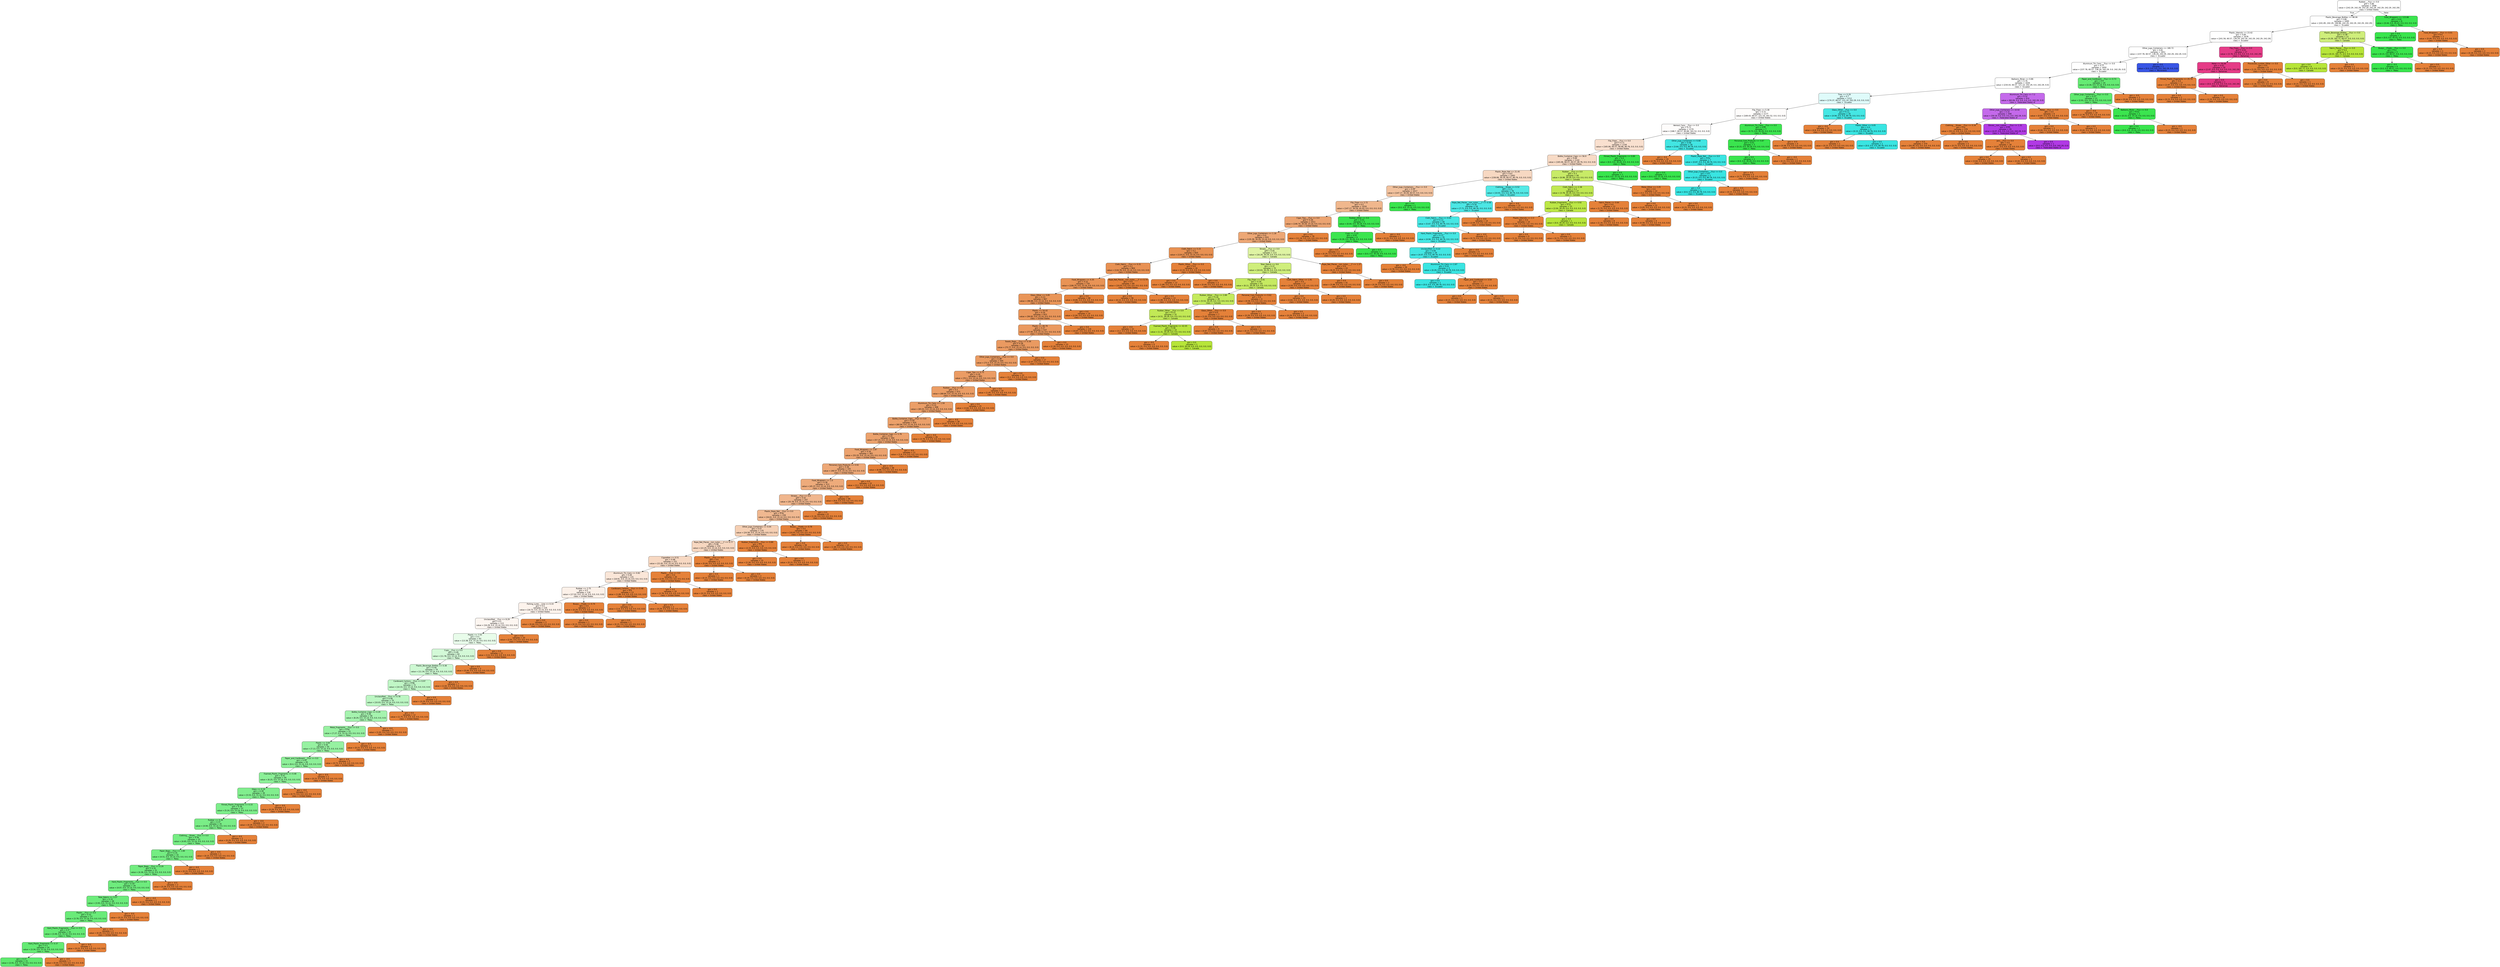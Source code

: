 digraph Tree {
node [shape=box, style="filled, rounded", color="black", fontname=helvetica] ;
edge [fontname=helvetica] ;
0 [label="Rubber___Flux <= 0.0\ngini = 0.86\nsamples = 1696\nvalue = [242.29, 242.29, 242.29, 242.29, 242.29, 242.29, 242.29]\nclass = United States", fillcolor="#ffffff"] ;
1 [label="Plastic_Beverage_Bottles <= 98.06\ngini = 0.86\nsamples = 1690\nvalue = [241.85, 242.29, 196.86, 242.29, 242.29, 242.29, 242.29]\nclass =  Ecuador", fillcolor="#ffffff"] ;
0 -> 1 [labeldistance=2.5, labelangle=45, headlabel="True"] ;
2 [label="Plastic_Utensils <= 23.42\ngini = 0.84\nsamples = 1678\nvalue = [241.56, 60.57, 136.29, 242.29, 242.29, 242.29, 242.29]\nclass =  Ecuador", fillcolor="#ffffff"] ;
1 -> 2 ;
3 [label="Other_Jugs_Containers <= 180.72\ngini = 0.81\nsamples = 1651\nvalue = [237.78, 60.57, 136.29, 242.29, 242.29, 242.29, 0.0]\nclass =  Ecuador", fillcolor="#ffffff"] ;
2 -> 3 ;
4 [label="Aluminum_Tin_Cans___Flux <= 0.0\ngini = 0.77\nsamples = 1650\nvalue = [237.78, 60.57, 136.29, 242.29, 0.0, 242.29, 0.0]\nclass =  Ecuador", fillcolor="#ffffff"] ;
3 -> 4 ;
5 [label="Balloons_Mylar <= 0.86\ngini = 0.76\nsamples = 1626\nvalue = [234.43, 60.57, 121.14, 242.29, 0.0, 242.29, 0.0]\nclass =  Ecuador", fillcolor="#ffffff"] ;
4 -> 5 ;
6 [label="Tires <= 0.29\ngini = 0.7\nsamples = 1212\nvalue = [174.37, 60.57, 121.14, 242.29, 0.0, 0.0, 0.0]\nclass =  Ecuador", fillcolor="#dffbfa"] ;
5 -> 6 ;
7 [label="Flip_Flops <= 5.38\ngini = 0.72\nsamples = 1177\nvalue = [169.43, 60.57, 121.14, 161.52, 0.0, 0.0, 0.0]\nclass = United States", fillcolor="#fefcfb"] ;
6 -> 7 ;
8 [label="Aerosol_Cans___Flux <= 0.0\ngini = 0.71\nsamples = 1170\nvalue = [168.7, 60.57, 90.86, 161.52, 0.0, 0.0, 0.0]\nclass = United States", fillcolor="#fefcfb"] ;
7 -> 8 ;
9 [label="Flip_Flops___Flux <= 0.0\ngini = 0.71\nsamples = 1144\nvalue = [165.06, 60.57, 90.86, 80.76, 0.0, 0.0, 0.0]\nclass = United States", fillcolor="#f9e0cf"] ;
8 -> 9 ;
10 [label="Bottle_Container_Caps <= 56.9\ngini = 0.69\nsamples = 1142\nvalue = [165.06, 60.57, 60.57, 80.76, 0.0, 0.0, 0.0]\nclass = United States", fillcolor="#f7dac5"] ;
9 -> 10 ;
11 [label="Plastic_Rope_Net <= 21.45\ngini = 0.67\nsamples = 1093\nvalue = [158.08, 30.29, 60.57, 80.76, 0.0, 0.0, 0.0]\nclass = United States", fillcolor="#f7d8c2"] ;
10 -> 11 ;
12 [label="Other_Jugs_Containers___Flux <= 0.0\ngini = 0.54\nsamples = 1017\nvalue = [147.17, 30.29, 60.57, 0.0, 0.0, 0.0, 0.0]\nclass = United States", fillcolor="#f2c29e"] ;
11 -> 12 ;
13 [label="Flip_Flops <= 2.72\ngini = 0.5\nsamples = 1016\nvalue = [147.17, 30.29, 45.43, 0.0, 0.0, 0.0, 0.0]\nclass = United States", fillcolor="#f0b78d"] ;
12 -> 13 ;
14 [label="Cigar_Tips___Flux <= 0.0\ngini = 0.39\nsamples = 1011\nvalue = [146.74, 30.29, 15.14, 0.0, 0.0, 0.0, 0.0]\nclass = United States", fillcolor="#eca471"] ;
13 -> 14 ;
15 [label="Other_Jugs_Containers <= 1.18\ngini = 0.4\nsamples = 933\nvalue = [135.39, 30.29, 15.14, 0.0, 0.0, 0.0, 0.0]\nclass = United States", fillcolor="#eda775"] ;
14 -> 15 ;
16 [label="Cloth_Fabric <= 5.15\ngini = 0.2\nsamples = 820\nvalue = [119.11, 0.0, 15.14, 0.0, 0.0, 0.0, 0.0]\nclass = United States", fillcolor="#e89152"] ;
15 -> 16 ;
17 [label="Cloth_Fabric___Flux <= 0.31\ngini = 0.2\nsamples = 804\nvalue = [116.78, 0.0, 15.14, 0.0, 0.0, 0.0, 0.0]\nclass = United States", fillcolor="#e89153"] ;
16 -> 17 ;
18 [label="Food_Wrappers <= 4.35\ngini = 0.22\nsamples = 735\nvalue = [106.75, 0.0, 15.14, 0.0, 0.0, 0.0, 0.0]\nclass = United States", fillcolor="#e99355"] ;
17 -> 18 ;
19 [label="Glass_Other <= 0.85\ngini = 0.23\nsamples = 667\nvalue = [96.86, 0.0, 15.14, 0.0, 0.0, 0.0, 0.0]\nclass = United States", fillcolor="#e99558"] ;
18 -> 19 ;
20 [label="Plastic <= 54.42\ngini = 0.24\nsamples = 653\nvalue = [94.82, 0.0, 15.14, 0.0, 0.0, 0.0, 0.0]\nclass = United States", fillcolor="#e99559"] ;
19 -> 20 ;
21 [label="Plastic <= 49.79\ngini = 0.27\nsamples = 537\nvalue = [77.95, 0.0, 15.14, 0.0, 0.0, 0.0, 0.0]\nclass = United States", fillcolor="#ea995f"] ;
20 -> 21 ;
22 [label="Towels_Rags___Flux <= 0.39\ngini = 0.28\nsamples = 522\nvalue = [75.77, 0.0, 15.14, 0.0, 0.0, 0.0, 0.0]\nclass = United States", fillcolor="#ea9a61"] ;
21 -> 22 ;
23 [label="Other_Jugs_Containers___Flux <= 0.0\ngini = 0.28\nsamples = 505\nvalue = [73.3, 0.0, 15.14, 0.0, 0.0, 0.0, 0.0]\nclass = United States", fillcolor="#ea9b62"] ;
22 -> 23 ;
24 [label="Cigar_Tips <= 0.75\ngini = 0.29\nsamples = 483\nvalue = [70.1, 0.0, 15.14, 0.0, 0.0, 0.0, 0.0]\nclass = United States", fillcolor="#eb9c64"] ;
23 -> 24 ;
25 [label="Rubber___Flux <= 0.0\ngini = 0.3\nsamples = 473\nvalue = [68.64, 0.0, 15.14, 0.0, 0.0, 0.0, 0.0]\nclass = United States", fillcolor="#eb9d65"] ;
24 -> 25 ;
26 [label="Aluminum_Tin_Cans <= 1.59\ngini = 0.31\nsamples = 448\nvalue = [65.01, 0.0, 15.14, 0.0, 0.0, 0.0, 0.0]\nclass = United States", fillcolor="#eb9e67"] ;
25 -> 26 ;
27 [label="Bottle_Container_Caps___Flux <= 0.0\ngini = 0.32\nsamples = 420\nvalue = [60.94, 0.0, 15.14, 0.0, 0.0, 0.0, 0.0]\nclass = United States", fillcolor="#eba06a"] ;
26 -> 27 ;
28 [label="Bottle_Container_Caps <= 5.76\ngini = 0.33\nsamples = 394\nvalue = [57.15, 0.0, 15.14, 0.0, 0.0, 0.0, 0.0]\nclass = United States", fillcolor="#eca26d"] ;
27 -> 28 ;
29 [label="Food_Wrappers <= 1.87\ngini = 0.34\nsamples = 383\nvalue = [55.55, 0.0, 15.14, 0.0, 0.0, 0.0, 0.0]\nclass = United States", fillcolor="#eca36f"] ;
28 -> 29 ;
30 [label="Personal_Care_Products <= 0.92\ngini = 0.36\nsamples = 335\nvalue = [48.57, 0.0, 15.14, 0.0, 0.0, 0.0, 0.0]\nclass = United States", fillcolor="#eda877"] ;
29 -> 30 ;
31 [label="Food_Wrappers <= 1.0\ngini = 0.38\nsamples = 313\nvalue = [45.37, 0.0, 15.14, 0.0, 0.0, 0.0, 0.0]\nclass = United States", fillcolor="#eeab7b"] ;
30 -> 31 ;
32 [label="Straws___Flux <= 0.0\ngini = 0.42\nsamples = 247\nvalue = [35.78, 0.0, 15.14, 0.0, 0.0, 0.0, 0.0]\nclass = United States", fillcolor="#f0b68d"] ;
31 -> 32 ;
33 [label="Plastic_Rope_Net___Flux <= 0.0\ngini = 0.42\nsamples = 239\nvalue = [34.61, 0.0, 15.14, 0.0, 0.0, 0.0, 0.0]\nclass = United States", fillcolor="#f0b890"] ;
32 -> 33 ;
34 [label="Other_Jugs_Containers <= 0.04\ngini = 0.47\nsamples = 170\nvalue = [24.58, 0.0, 15.14, 0.0, 0.0, 0.0, 0.0]\nclass = United States", fillcolor="#f5cfb3"] ;
33 -> 34 ;
35 [label="Rope_Net_Pieces__non_nylon____F <= 0.77\ngini = 0.48\nsamples = 154\nvalue = [22.25, 0.0, 15.14, 0.0, 0.0, 0.0, 0.0]\nclass = United States", fillcolor="#f7d7c0"] ;
34 -> 35 ;
36 [label="Cigarettes <= 0.51\ngini = 0.48\nsamples = 151\nvalue = [21.81, 0.0, 15.14, 0.0, 0.0, 0.0, 0.0]\nclass = United States", fillcolor="#f7d8c2"] ;
35 -> 36 ;
37 [label="Aluminum_Tin_Cans <= 0.82\ngini = 0.49\nsamples = 131\nvalue = [18.91, 0.0, 15.14, 0.0, 0.0, 0.0, 0.0]\nclass = United States", fillcolor="#fae6d8"] ;
36 -> 37 ;
38 [label="Rubber <= 2.75\ngini = 0.5\nsamples = 118\nvalue = [17.02, 0.0, 15.14, 0.0, 0.0, 0.0, 0.0]\nclass = United States", fillcolor="#fcf1e9"] ;
37 -> 38 ;
39 [label="Fishing_Lures___Line <= 0.33\ngini = 0.5\nsamples = 116\nvalue = [16.72, 0.0, 15.14, 0.0, 0.0, 0.0, 0.0]\nclass = United States", fillcolor="#fdf3ec"] ;
38 -> 39 ;
40 [label="Unclassified___Flux <= 8.29\ngini = 0.5\nsamples = 113\nvalue = [16.29, 0.0, 15.14, 0.0, 0.0, 0.0, 0.0]\nclass = United States", fillcolor="#fdf6f1"] ;
39 -> 40 ;
41 [label="Plastic <= 7.55\ngini = 0.5\nsamples = 93\nvalue = [13.38, 0.0, 15.14, 0.0, 0.0, 0.0, 0.0]\nclass =  Palau", fillcolor="#e8fcea"] ;
40 -> 41 ;
42 [label="Cups___Flux <= 0.0\ngini = 0.49\nsamples = 82\nvalue = [11.78, 0.0, 15.14, 0.0, 0.0, 0.0, 0.0]\nclass =  Palau", fillcolor="#d3f9d7"] ;
41 -> 42 ;
43 [label="Plastic_Beverage_Bottles <= 0.38\ngini = 0.49\nsamples = 79\nvalue = [11.34, 0.0, 15.14, 0.0, 0.0, 0.0, 0.0]\nclass =  Palau", fillcolor="#cdf8d2"] ;
42 -> 43 ;
44 [label="Cardboard_Cartons___Flux <= 0.97\ngini = 0.48\nsamples = 72\nvalue = [10.33, 0.0, 15.14, 0.0, 0.0, 0.0, 0.0]\nclass =  Palau", fillcolor="#c0f7c6"] ;
43 -> 44 ;
45 [label="Unclassified___Flux <= 4.78\ngini = 0.48\nsamples = 70\nvalue = [10.03, 0.0, 15.14, 0.0, 0.0, 0.0, 0.0]\nclass =  Palau", fillcolor="#bcf6c3"] ;
44 -> 45 ;
46 [label="Bottle_Container_Caps <= 0.29\ngini = 0.46\nsamples = 58\nvalue = [8.29, 0.0, 15.14, 0.0, 0.0, 0.0, 0.0]\nclass =  Palau", fillcolor="#a5f3ae"] ;
45 -> 46 ;
47 [label="Metal_Fragments___Flux <= 0.0\ngini = 0.44\nsamples = 51\nvalue = [7.27, 0.0, 15.14, 0.0, 0.0, 0.0, 0.0]\nclass =  Palau", fillcolor="#98f1a2"] ;
46 -> 47 ;
48 [label="Plastic <= 3.64\ngini = 0.44\nsamples = 50\nvalue = [7.13, 0.0, 15.14, 0.0, 0.0, 0.0, 0.0]\nclass =  Palau", fillcolor="#96f1a1"] ;
47 -> 48 ;
49 [label="Paper_and_Cardboard___Flux <= 0.0\ngini = 0.42\nsamples = 45\nvalue = [6.4, 0.0, 15.14, 0.0, 0.0, 0.0, 0.0]\nclass =  Palau", fillcolor="#8df098"] ;
48 -> 49 ;
50 [label="Foamed_Plastic_Fragments <= 0.48\ngini = 0.41\nsamples = 44\nvalue = [6.25, 0.0, 15.14, 0.0, 0.0, 0.0, 0.0]\nclass =  Palau", fillcolor="#8bf097"] ;
49 -> 50 ;
51 [label="Glass <= 0.16\ngini = 0.39\nsamples = 39\nvalue = [5.53, 0.0, 15.14, 0.0, 0.0, 0.0, 0.0]\nclass =  Palau", fillcolor="#81ee8e"] ;
50 -> 51 ;
52 [label="Filmed_Plastic_Fragments <= 0.33\ngini = 0.38\nsamples = 37\nvalue = [5.24, 0.0, 15.14, 0.0, 0.0, 0.0, 0.0]\nclass =  Palau", fillcolor="#7dee8b"] ;
51 -> 52 ;
53 [label="Rubber <= 0.34\ngini = 0.37\nsamples = 35\nvalue = [4.94, 0.0, 15.14, 0.0, 0.0, 0.0, 0.0]\nclass =  Palau", fillcolor="#7aed87"] ;
52 -> 53 ;
54 [label="Clothing___Shoes___Flux <= 0.0\ngini = 0.36\nsamples = 33\nvalue = [4.65, 0.0, 15.14, 0.0, 0.0, 0.0, 0.0]\nclass =  Palau", fillcolor="#76ed84"] ;
53 -> 54 ;
55 [label="Paper_Bags___Flux <= 1.89\ngini = 0.35\nsamples = 32\nvalue = [4.51, 0.0, 15.14, 0.0, 0.0, 0.0, 0.0]\nclass =  Palau", fillcolor="#74ed82"] ;
54 -> 55 ;
56 [label="Paper_Bags___Flux <= 0.29\ngini = 0.35\nsamples = 31\nvalue = [4.36, 0.0, 15.14, 0.0, 0.0, 0.0, 0.0]\nclass =  Palau", fillcolor="#72ec80"] ;
55 -> 56 ;
57 [label="Hard_Plastic_Fragments___Flux <= 0.0\ngini = 0.33\nsamples = 29\nvalue = [4.07, 0.0, 15.14, 0.0, 0.0, 0.0, 0.0]\nclass =  Palau", fillcolor="#6eec7d"] ;
56 -> 57 ;
58 [label="Total_Debris <= 3.27\ngini = 0.33\nsamples = 28\nvalue = [3.93, 0.0, 15.14, 0.0, 0.0, 0.0, 0.0]\nclass =  Palau", fillcolor="#6cec7b"] ;
57 -> 58 ;
59 [label="Plastic___Flux <= 0.0\ngini = 0.32\nsamples = 27\nvalue = [3.78, 0.0, 15.14, 0.0, 0.0, 0.0, 0.0]\nclass =  Palau", fillcolor="#6aeb79"] ;
58 -> 59 ;
60 [label="Hard_Plastic_Fragments___Flux <= 0.0\ngini = 0.3\nsamples = 25\nvalue = [3.49, 0.0, 15.14, 0.0, 0.0, 0.0, 0.0]\nclass =  Palau", fillcolor="#67eb76"] ;
59 -> 60 ;
61 [label="Hard_Plastic_Fragments <= 0.37\ngini = 0.3\nsamples = 24\nvalue = [3.34, 0.0, 15.14, 0.0, 0.0, 0.0, 0.0]\nclass =  Palau", fillcolor="#65eb74"] ;
60 -> 61 ;
62 [label="gini = 0.27\nsamples = 21\nvalue = [2.91, 0.0, 15.14, 0.0, 0.0, 0.0, 0.0]\nclass =  Palau", fillcolor="#5fea6f"] ;
61 -> 62 ;
63 [label="gini = -0.0\nsamples = 3\nvalue = [0.44, 0.0, 0.0, 0.0, 0.0, 0.0, 0.0]\nclass = United States", fillcolor="#e58139"] ;
61 -> 63 ;
64 [label="gini = -0.0\nsamples = 1\nvalue = [0.15, 0.0, 0.0, 0.0, 0.0, 0.0, 0.0]\nclass = United States", fillcolor="#e58139"] ;
60 -> 64 ;
65 [label="gini = -0.0\nsamples = 2\nvalue = [0.29, 0.0, 0.0, 0.0, 0.0, 0.0, 0.0]\nclass = United States", fillcolor="#e58139"] ;
59 -> 65 ;
66 [label="gini = -0.0\nsamples = 1\nvalue = [0.15, 0.0, 0.0, 0.0, 0.0, 0.0, 0.0]\nclass = United States", fillcolor="#e58139"] ;
58 -> 66 ;
67 [label="gini = -0.0\nsamples = 1\nvalue = [0.15, 0.0, 0.0, 0.0, 0.0, 0.0, 0.0]\nclass = United States", fillcolor="#e58139"] ;
57 -> 67 ;
68 [label="gini = -0.0\nsamples = 2\nvalue = [0.29, 0.0, 0.0, 0.0, 0.0, 0.0, 0.0]\nclass = United States", fillcolor="#e58139"] ;
56 -> 68 ;
69 [label="gini = -0.0\nsamples = 1\nvalue = [0.15, 0.0, 0.0, 0.0, 0.0, 0.0, 0.0]\nclass = United States", fillcolor="#e58139"] ;
55 -> 69 ;
70 [label="gini = -0.0\nsamples = 1\nvalue = [0.15, 0.0, 0.0, 0.0, 0.0, 0.0, 0.0]\nclass = United States", fillcolor="#e58139"] ;
54 -> 70 ;
71 [label="gini = -0.0\nsamples = 2\nvalue = [0.29, 0.0, 0.0, 0.0, 0.0, 0.0, 0.0]\nclass = United States", fillcolor="#e58139"] ;
53 -> 71 ;
72 [label="gini = -0.0\nsamples = 2\nvalue = [0.29, 0.0, 0.0, 0.0, 0.0, 0.0, 0.0]\nclass = United States", fillcolor="#e58139"] ;
52 -> 72 ;
73 [label="gini = -0.0\nsamples = 2\nvalue = [0.29, 0.0, 0.0, 0.0, 0.0, 0.0, 0.0]\nclass = United States", fillcolor="#e58139"] ;
51 -> 73 ;
74 [label="gini = -0.0\nsamples = 5\nvalue = [0.73, 0.0, 0.0, 0.0, 0.0, 0.0, 0.0]\nclass = United States", fillcolor="#e58139"] ;
50 -> 74 ;
75 [label="gini = -0.0\nsamples = 1\nvalue = [0.15, 0.0, 0.0, 0.0, 0.0, 0.0, 0.0]\nclass = United States", fillcolor="#e58139"] ;
49 -> 75 ;
76 [label="gini = -0.0\nsamples = 5\nvalue = [0.73, 0.0, 0.0, 0.0, 0.0, 0.0, 0.0]\nclass = United States", fillcolor="#e58139"] ;
48 -> 76 ;
77 [label="gini = -0.0\nsamples = 1\nvalue = [0.15, 0.0, 0.0, 0.0, 0.0, 0.0, 0.0]\nclass = United States", fillcolor="#e58139"] ;
47 -> 77 ;
78 [label="gini = -0.0\nsamples = 7\nvalue = [1.02, 0.0, 0.0, 0.0, 0.0, 0.0, 0.0]\nclass = United States", fillcolor="#e58139"] ;
46 -> 78 ;
79 [label="gini = 0.0\nsamples = 12\nvalue = [1.75, 0.0, 0.0, 0.0, 0.0, 0.0, 0.0]\nclass = United States", fillcolor="#e58139"] ;
45 -> 79 ;
80 [label="gini = 0.0\nsamples = 2\nvalue = [0.29, 0.0, 0.0, 0.0, 0.0, 0.0, 0.0]\nclass = United States", fillcolor="#e58139"] ;
44 -> 80 ;
81 [label="gini = 0.0\nsamples = 7\nvalue = [1.02, 0.0, 0.0, 0.0, 0.0, 0.0, 0.0]\nclass = United States", fillcolor="#e58139"] ;
43 -> 81 ;
82 [label="gini = 0.0\nsamples = 3\nvalue = [0.44, 0.0, 0.0, 0.0, 0.0, 0.0, 0.0]\nclass = United States", fillcolor="#e58139"] ;
42 -> 82 ;
83 [label="gini = 0.0\nsamples = 11\nvalue = [1.6, 0.0, 0.0, 0.0, 0.0, 0.0, 0.0]\nclass = United States", fillcolor="#e58139"] ;
41 -> 83 ;
84 [label="gini = 0.0\nsamples = 20\nvalue = [2.91, 0.0, 0.0, 0.0, 0.0, 0.0, 0.0]\nclass = United States", fillcolor="#e58139"] ;
40 -> 84 ;
85 [label="gini = 0.0\nsamples = 3\nvalue = [0.44, 0.0, 0.0, 0.0, 0.0, 0.0, 0.0]\nclass = United States", fillcolor="#e58139"] ;
39 -> 85 ;
86 [label="Buoys___Floats <= 0.74\ngini = 0.0\nsamples = 2\nvalue = [0.29, 0.0, 0.0, 0.0, 0.0, 0.0, 0.0]\nclass = United States", fillcolor="#e58139"] ;
38 -> 86 ;
87 [label="gini = 0.0\nsamples = 1\nvalue = [0.15, 0.0, 0.0, 0.0, 0.0, 0.0, 0.0]\nclass = United States", fillcolor="#e58139"] ;
86 -> 87 ;
88 [label="gini = 0.0\nsamples = 1\nvalue = [0.15, 0.0, 0.0, 0.0, 0.0, 0.0, 0.0]\nclass = United States", fillcolor="#e58139"] ;
86 -> 88 ;
89 [label="Cardboard_Cartons___Flux <= 0.48\ngini = 0.0\nsamples = 13\nvalue = [1.89, 0.0, 0.0, 0.0, 0.0, 0.0, 0.0]\nclass = United States", fillcolor="#e58139"] ;
37 -> 89 ;
90 [label="gini = 0.0\nsamples = 11\nvalue = [1.6, 0.0, 0.0, 0.0, 0.0, 0.0, 0.0]\nclass = United States", fillcolor="#e58139"] ;
89 -> 90 ;
91 [label="gini = 0.0\nsamples = 2\nvalue = [0.29, 0.0, 0.0, 0.0, 0.0, 0.0, 0.0]\nclass = United States", fillcolor="#e58139"] ;
89 -> 91 ;
92 [label="Plastic___Flux <= 0.0\ngini = 0.0\nsamples = 20\nvalue = [2.91, 0.0, 0.0, 0.0, 0.0, 0.0, 0.0]\nclass = United States", fillcolor="#e58139"] ;
36 -> 92 ;
93 [label="gini = 0.0\nsamples = 19\nvalue = [2.76, 0.0, 0.0, 0.0, 0.0, 0.0, 0.0]\nclass = United States", fillcolor="#e58139"] ;
92 -> 93 ;
94 [label="gini = 0.0\nsamples = 1\nvalue = [0.15, 0.0, 0.0, 0.0, 0.0, 0.0, 0.0]\nclass = United States", fillcolor="#e58139"] ;
92 -> 94 ;
95 [label="Plastic___Flux <= 0.0\ngini = 0.0\nsamples = 3\nvalue = [0.44, 0.0, 0.0, 0.0, 0.0, 0.0, 0.0]\nclass = United States", fillcolor="#e58139"] ;
35 -> 95 ;
96 [label="gini = 0.0\nsamples = 1\nvalue = [0.15, 0.0, 0.0, 0.0, 0.0, 0.0, 0.0]\nclass = United States", fillcolor="#e58139"] ;
95 -> 96 ;
97 [label="gini = 0.0\nsamples = 2\nvalue = [0.29, 0.0, 0.0, 0.0, 0.0, 0.0, 0.0]\nclass = United States", fillcolor="#e58139"] ;
95 -> 97 ;
98 [label="Rubber_Fragments___Flux <= 0.89\ngini = 0.0\nsamples = 16\nvalue = [2.33, 0.0, 0.0, 0.0, 0.0, 0.0, 0.0]\nclass = United States", fillcolor="#e58139"] ;
34 -> 98 ;
99 [label="gini = 0.0\nsamples = 15\nvalue = [2.18, 0.0, 0.0, 0.0, 0.0, 0.0, 0.0]\nclass = United States", fillcolor="#e58139"] ;
98 -> 99 ;
100 [label="gini = 0.0\nsamples = 1\nvalue = [0.15, 0.0, 0.0, 0.0, 0.0, 0.0, 0.0]\nclass = United States", fillcolor="#e58139"] ;
98 -> 100 ;
101 [label="Buoys___Floats <= 0.78\ngini = 0.0\nsamples = 69\nvalue = [10.03, 0.0, 0.0, 0.0, 0.0, 0.0, 0.0]\nclass = United States", fillcolor="#e58139"] ;
33 -> 101 ;
102 [label="gini = 0.0\nsamples = 56\nvalue = [8.14, 0.0, 0.0, 0.0, 0.0, 0.0, 0.0]\nclass = United States", fillcolor="#e58139"] ;
101 -> 102 ;
103 [label="gini = 0.0\nsamples = 13\nvalue = [1.89, 0.0, 0.0, 0.0, 0.0, 0.0, 0.0]\nclass = United States", fillcolor="#e58139"] ;
101 -> 103 ;
104 [label="gini = 0.0\nsamples = 8\nvalue = [1.16, 0.0, 0.0, 0.0, 0.0, 0.0, 0.0]\nclass = United States", fillcolor="#e58139"] ;
32 -> 104 ;
105 [label="gini = 0.0\nsamples = 66\nvalue = [9.6, 0.0, 0.0, 0.0, 0.0, 0.0, 0.0]\nclass = United States", fillcolor="#e58139"] ;
31 -> 105 ;
106 [label="gini = 0.0\nsamples = 22\nvalue = [3.2, 0.0, 0.0, 0.0, 0.0, 0.0, 0.0]\nclass = United States", fillcolor="#e58139"] ;
30 -> 106 ;
107 [label="gini = -0.0\nsamples = 48\nvalue = [6.98, 0.0, 0.0, 0.0, 0.0, 0.0, 0.0]\nclass = United States", fillcolor="#e58139"] ;
29 -> 107 ;
108 [label="gini = -0.0\nsamples = 11\nvalue = [1.6, 0.0, 0.0, 0.0, 0.0, 0.0, 0.0]\nclass = United States", fillcolor="#e58139"] ;
28 -> 108 ;
109 [label="gini = -0.0\nsamples = 26\nvalue = [3.78, 0.0, 0.0, 0.0, 0.0, 0.0, 0.0]\nclass = United States", fillcolor="#e58139"] ;
27 -> 109 ;
110 [label="gini = -0.0\nsamples = 28\nvalue = [4.07, 0.0, 0.0, 0.0, 0.0, 0.0, 0.0]\nclass = United States", fillcolor="#e58139"] ;
26 -> 110 ;
111 [label="gini = 0.0\nsamples = 25\nvalue = [3.64, 0.0, 0.0, 0.0, 0.0, 0.0, 0.0]\nclass = United States", fillcolor="#e58139"] ;
25 -> 111 ;
112 [label="gini = 0.0\nsamples = 10\nvalue = [1.45, 0.0, 0.0, 0.0, 0.0, 0.0, 0.0]\nclass = United States", fillcolor="#e58139"] ;
24 -> 112 ;
113 [label="gini = 0.0\nsamples = 22\nvalue = [3.2, 0.0, 0.0, 0.0, 0.0, 0.0, 0.0]\nclass = United States", fillcolor="#e58139"] ;
23 -> 113 ;
114 [label="gini = 0.0\nsamples = 17\nvalue = [2.47, 0.0, 0.0, 0.0, 0.0, 0.0, 0.0]\nclass = United States", fillcolor="#e58139"] ;
22 -> 114 ;
115 [label="gini = 0.0\nsamples = 15\nvalue = [2.18, 0.0, 0.0, 0.0, 0.0, 0.0, 0.0]\nclass = United States", fillcolor="#e58139"] ;
21 -> 115 ;
116 [label="gini = 0.0\nsamples = 116\nvalue = [16.87, 0.0, 0.0, 0.0, 0.0, 0.0, 0.0]\nclass = United States", fillcolor="#e58139"] ;
20 -> 116 ;
117 [label="gini = 0.0\nsamples = 14\nvalue = [2.04, 0.0, 0.0, 0.0, 0.0, 0.0, 0.0]\nclass = United States", fillcolor="#e58139"] ;
19 -> 117 ;
118 [label="gini = 0.0\nsamples = 68\nvalue = [9.89, 0.0, 0.0, 0.0, 0.0, 0.0, 0.0]\nclass = United States", fillcolor="#e58139"] ;
18 -> 118 ;
119 [label="Rope_Net_Pieces__non_nylon____F <= 0.74\ngini = 0.0\nsamples = 69\nvalue = [10.03, 0.0, 0.0, 0.0, 0.0, 0.0, 0.0]\nclass = United States", fillcolor="#e58139"] ;
17 -> 119 ;
120 [label="gini = 0.0\nsamples = 56\nvalue = [8.14, 0.0, 0.0, 0.0, 0.0, 0.0, 0.0]\nclass = United States", fillcolor="#e58139"] ;
119 -> 120 ;
121 [label="gini = 0.0\nsamples = 13\nvalue = [1.89, 0.0, 0.0, 0.0, 0.0, 0.0, 0.0]\nclass = United States", fillcolor="#e58139"] ;
119 -> 121 ;
122 [label="Plastic_Other___Flux <= 0.0\ngini = 0.0\nsamples = 16\nvalue = [2.33, 0.0, 0.0, 0.0, 0.0, 0.0, 0.0]\nclass = United States", fillcolor="#e58139"] ;
16 -> 122 ;
123 [label="gini = 0.0\nsamples = 13\nvalue = [1.89, 0.0, 0.0, 0.0, 0.0, 0.0, 0.0]\nclass = United States", fillcolor="#e58139"] ;
122 -> 123 ;
124 [label="gini = 0.0\nsamples = 3\nvalue = [0.44, 0.0, 0.0, 0.0, 0.0, 0.0, 0.0]\nclass = United States", fillcolor="#e58139"] ;
122 -> 124 ;
125 [label="Straws___Flux <= 0.0\ngini = 0.45\nsamples = 113\nvalue = [16.29, 30.29, 0.0, 0.0, 0.0, 0.0, 0.0]\nclass =  Canada", fillcolor="#def3a3"] ;
15 -> 125 ;
126 [label="Total_Debris <= 9.6\ngini = 0.37\nsamples = 70\nvalue = [10.03, 30.29, 0.0, 0.0, 0.0, 0.0, 0.0]\nclass =  Canada", fillcolor="#cfee7b"] ;
125 -> 126 ;
127 [label="Flip_Flops <= 0.41\ngini = 0.28\nsamples = 43\nvalue = [6.11, 30.29, 0.0, 0.0, 0.0, 0.0, 0.0]\nclass =  Canada", fillcolor="#c6ea61"] ;
126 -> 127 ;
128 [label="Rubber_Other___Flux <= 2.89\ngini = 0.26\nsamples = 39\nvalue = [5.53, 30.29, 0.0, 0.0, 0.0, 0.0, 0.0]\nclass =  Canada", fillcolor="#c4ea5d"] ;
127 -> 128 ;
129 [label="Rubber_Other___Flux <= 0.9\ngini = 0.23\nsamples = 32\nvalue = [4.51, 30.29, 0.0, 0.0, 0.0, 0.0, 0.0]\nclass =  Canada", fillcolor="#c2e956"] ;
128 -> 129 ;
130 [label="gini = -0.0\nsamples = 22\nvalue = [3.2, 0.0, 0.0, 0.0, 0.0, 0.0, 0.0]\nclass = United States", fillcolor="#e58139"] ;
129 -> 130 ;
131 [label="Foamed_Plastic_Fragments <= 42.05\ngini = 0.08\nsamples = 10\nvalue = [1.31, 30.29, 0.0, 0.0, 0.0, 0.0, 0.0]\nclass =  Canada", fillcolor="#bae642"] ;
129 -> 131 ;
132 [label="gini = -0.0\nsamples = 9\nvalue = [1.31, 0.0, 0.0, 0.0, 0.0, 0.0, 0.0]\nclass = United States", fillcolor="#e58139"] ;
131 -> 132 ;
133 [label="gini = 0.0\nsamples = 1\nvalue = [0.0, 30.29, 0.0, 0.0, 0.0, 0.0, 0.0]\nclass =  Canada", fillcolor="#b7e539"] ;
131 -> 133 ;
134 [label="Glass_Other___Flux <= 0.0\ngini = 0.0\nsamples = 7\nvalue = [1.02, 0.0, 0.0, 0.0, 0.0, 0.0, 0.0]\nclass = United States", fillcolor="#e58139"] ;
128 -> 134 ;
135 [label="gini = 0.0\nsamples = 6\nvalue = [0.87, 0.0, 0.0, 0.0, 0.0, 0.0, 0.0]\nclass = United States", fillcolor="#e58139"] ;
134 -> 135 ;
136 [label="gini = 0.0\nsamples = 1\nvalue = [0.15, 0.0, 0.0, 0.0, 0.0, 0.0, 0.0]\nclass = United States", fillcolor="#e58139"] ;
134 -> 136 ;
137 [label="Personal_Care_Products <= 0.62\ngini = 0.0\nsamples = 4\nvalue = [0.58, 0.0, 0.0, 0.0, 0.0, 0.0, 0.0]\nclass = United States", fillcolor="#e58139"] ;
127 -> 137 ;
138 [label="gini = 0.0\nsamples = 2\nvalue = [0.29, 0.0, 0.0, 0.0, 0.0, 0.0, 0.0]\nclass = United States", fillcolor="#e58139"] ;
137 -> 138 ;
139 [label="gini = 0.0\nsamples = 2\nvalue = [0.29, 0.0, 0.0, 0.0, 0.0, 0.0, 0.0]\nclass = United States", fillcolor="#e58139"] ;
137 -> 139 ;
140 [label="Cloth_Fabric_Other <= 1.91\ngini = 0.0\nsamples = 27\nvalue = [3.93, 0.0, 0.0, 0.0, 0.0, 0.0, 0.0]\nclass = United States", fillcolor="#e58139"] ;
126 -> 140 ;
141 [label="gini = 0.0\nsamples = 25\nvalue = [3.64, 0.0, 0.0, 0.0, 0.0, 0.0, 0.0]\nclass = United States", fillcolor="#e58139"] ;
140 -> 141 ;
142 [label="gini = 0.0\nsamples = 2\nvalue = [0.29, 0.0, 0.0, 0.0, 0.0, 0.0, 0.0]\nclass = United States", fillcolor="#e58139"] ;
140 -> 142 ;
143 [label="Rope_Net_Pieces__non_nylon____F <= 1.37\ngini = 0.0\nsamples = 43\nvalue = [6.25, 0.0, 0.0, 0.0, 0.0, 0.0, 0.0]\nclass = United States", fillcolor="#e58139"] ;
125 -> 143 ;
144 [label="gini = 0.0\nsamples = 41\nvalue = [5.96, 0.0, 0.0, 0.0, 0.0, 0.0, 0.0]\nclass = United States", fillcolor="#e58139"] ;
143 -> 144 ;
145 [label="gini = 0.0\nsamples = 2\nvalue = [0.29, 0.0, 0.0, 0.0, 0.0, 0.0, 0.0]\nclass = United States", fillcolor="#e58139"] ;
143 -> 145 ;
146 [label="gini = 0.0\nsamples = 78\nvalue = [11.34, 0.0, 0.0, 0.0, 0.0, 0.0, 0.0]\nclass = United States", fillcolor="#e58139"] ;
14 -> 146 ;
147 [label="Rubber_Other <= 0.0\ngini = 0.03\nsamples = 5\nvalue = [0.44, 0.0, 30.29, 0.0, 0.0, 0.0, 0.0]\nclass =  Palau", fillcolor="#3ce550"] ;
13 -> 147 ;
148 [label="Cups <= 2.15\ngini = 0.02\nsamples = 4\nvalue = [0.29, 0.0, 30.29, 0.0, 0.0, 0.0, 0.0]\nclass =  Palau", fillcolor="#3be54f"] ;
147 -> 148 ;
149 [label="gini = 0.0\nsamples = 2\nvalue = [0.29, 0.0, 0.0, 0.0, 0.0, 0.0, 0.0]\nclass = United States", fillcolor="#e58139"] ;
148 -> 149 ;
150 [label="gini = 0.0\nsamples = 2\nvalue = [0.0, 0.0, 30.29, 0.0, 0.0, 0.0, 0.0]\nclass =  Palau", fillcolor="#39e54d"] ;
148 -> 150 ;
151 [label="gini = -0.0\nsamples = 1\nvalue = [0.15, 0.0, 0.0, 0.0, 0.0, 0.0, 0.0]\nclass = United States", fillcolor="#e58139"] ;
147 -> 151 ;
152 [label="gini = 0.0\nsamples = 1\nvalue = [0.0, 0.0, 15.14, 0.0, 0.0, 0.0, 0.0]\nclass =  Palau", fillcolor="#39e54d"] ;
12 -> 152 ;
153 [label="Clothing___Shoes <= 0.52\ngini = 0.21\nsamples = 76\nvalue = [10.91, 0.0, 0.0, 80.76, 0.0, 0.0, 0.0]\nclass =  Ecuador", fillcolor="#54e9e6"] ;
11 -> 153 ;
154 [label="Rope_Net_Pieces__non_nylon____F <= 0.58\ngini = 0.16\nsamples = 54\nvalue = [7.71, 0.0, 0.0, 80.76, 0.0, 0.0, 0.0]\nclass =  Ecuador", fillcolor="#4ce7e5"] ;
153 -> 154 ;
155 [label="Cloth_Fabric___Flux <= 0.63\ngini = 0.12\nsamples = 40\nvalue = [5.67, 0.0, 0.0, 80.76, 0.0, 0.0, 0.0]\nclass =  Ecuador", fillcolor="#47e7e4"] ;
154 -> 155 ;
156 [label="Hard_Plastic_Fragments___Flux <= 0.0\ngini = 0.11\nsamples = 35\nvalue = [4.94, 0.0, 0.0, 80.76, 0.0, 0.0, 0.0]\nclass =  Ecuador", fillcolor="#45e7e4"] ;
155 -> 156 ;
157 [label="Unclassified <= 0.22\ngini = 0.09\nsamples = 29\nvalue = [4.07, 0.0, 0.0, 80.76, 0.0, 0.0, 0.0]\nclass =  Ecuador", fillcolor="#43e6e3"] ;
156 -> 157 ;
158 [label="gini = -0.0\nsamples = 26\nvalue = [3.78, 0.0, 0.0, 0.0, 0.0, 0.0, 0.0]\nclass = United States", fillcolor="#e58139"] ;
157 -> 158 ;
159 [label="Aluminum_Tin_Cans <= 2.87\ngini = 0.01\nsamples = 3\nvalue = [0.29, 0.0, 0.0, 80.76, 0.0, 0.0, 0.0]\nclass =  Ecuador", fillcolor="#3ae5e2"] ;
157 -> 159 ;
160 [label="gini = 0.0\nsamples = 1\nvalue = [0.0, 0.0, 0.0, 80.76, 0.0, 0.0, 0.0]\nclass =  Ecuador", fillcolor="#39e5e2"] ;
159 -> 160 ;
161 [label="Paper_and_Cardboard <= 3.54\ngini = 0.0\nsamples = 2\nvalue = [0.29, 0.0, 0.0, 0.0, 0.0, 0.0, 0.0]\nclass = United States", fillcolor="#e58139"] ;
159 -> 161 ;
162 [label="gini = 0.0\nsamples = 1\nvalue = [0.15, 0.0, 0.0, 0.0, 0.0, 0.0, 0.0]\nclass = United States", fillcolor="#e58139"] ;
161 -> 162 ;
163 [label="gini = 0.0\nsamples = 1\nvalue = [0.15, 0.0, 0.0, 0.0, 0.0, 0.0, 0.0]\nclass = United States", fillcolor="#e58139"] ;
161 -> 163 ;
164 [label="gini = -0.0\nsamples = 6\nvalue = [0.87, 0.0, 0.0, 0.0, 0.0, 0.0, 0.0]\nclass = United States", fillcolor="#e58139"] ;
156 -> 164 ;
165 [label="gini = -0.0\nsamples = 5\nvalue = [0.73, 0.0, 0.0, 0.0, 0.0, 0.0, 0.0]\nclass = United States", fillcolor="#e58139"] ;
155 -> 165 ;
166 [label="gini = -0.0\nsamples = 14\nvalue = [2.04, 0.0, 0.0, 0.0, 0.0, 0.0, 0.0]\nclass = United States", fillcolor="#e58139"] ;
154 -> 166 ;
167 [label="gini = -0.0\nsamples = 22\nvalue = [3.2, 0.0, 0.0, 0.0, 0.0, 0.0, 0.0]\nclass = United States", fillcolor="#e58139"] ;
153 -> 167 ;
168 [label="Rubber___Flux <= 0.0\ngini = 0.3\nsamples = 49\nvalue = [6.98, 30.29, 0.0, 0.0, 0.0, 0.0, 0.0]\nclass =  Canada", fillcolor="#c8eb67"] ;
10 -> 168 ;
169 [label="Cloth_Fabric <= 2.38\ngini = 0.2\nsamples = 27\nvalue = [3.78, 30.29, 0.0, 0.0, 0.0, 0.0, 0.0]\nclass =  Canada", fillcolor="#c0e852"] ;
168 -> 169 ;
170 [label="Rubber_Fragments___Flux <= 0.92\ngini = 0.12\nsamples = 15\nvalue = [2.04, 30.29, 0.0, 0.0, 0.0, 0.0, 0.0]\nclass =  Canada", fillcolor="#bce746"] ;
169 -> 170 ;
171 [label="Plastic_Utensils <= 2.3\ngini = 0.0\nsamples = 14\nvalue = [2.04, 0.0, 0.0, 0.0, 0.0, 0.0, 0.0]\nclass = United States", fillcolor="#e58139"] ;
170 -> 171 ;
172 [label="gini = 0.0\nsamples = 9\nvalue = [1.31, 0.0, 0.0, 0.0, 0.0, 0.0, 0.0]\nclass = United States", fillcolor="#e58139"] ;
171 -> 172 ;
173 [label="gini = 0.0\nsamples = 5\nvalue = [0.73, 0.0, 0.0, 0.0, 0.0, 0.0, 0.0]\nclass = United States", fillcolor="#e58139"] ;
171 -> 173 ;
174 [label="gini = 0.0\nsamples = 1\nvalue = [0.0, 30.29, 0.0, 0.0, 0.0, 0.0, 0.0]\nclass =  Canada", fillcolor="#b7e539"] ;
170 -> 174 ;
175 [label="Fabric_Pieces <= 0.64\ngini = 0.0\nsamples = 12\nvalue = [1.75, 0.0, 0.0, 0.0, 0.0, 0.0, 0.0]\nclass = United States", fillcolor="#e58139"] ;
169 -> 175 ;
176 [label="gini = 0.0\nsamples = 8\nvalue = [1.16, 0.0, 0.0, 0.0, 0.0, 0.0, 0.0]\nclass = United States", fillcolor="#e58139"] ;
175 -> 176 ;
177 [label="gini = 0.0\nsamples = 4\nvalue = [0.58, 0.0, 0.0, 0.0, 0.0, 0.0, 0.0]\nclass = United States", fillcolor="#e58139"] ;
175 -> 177 ;
178 [label="Metal_Other <= 2.25\ngini = 0.0\nsamples = 22\nvalue = [3.2, 0.0, 0.0, 0.0, 0.0, 0.0, 0.0]\nclass = United States", fillcolor="#e58139"] ;
168 -> 178 ;
179 [label="gini = 0.0\nsamples = 21\nvalue = [3.05, 0.0, 0.0, 0.0, 0.0, 0.0, 0.0]\nclass = United States", fillcolor="#e58139"] ;
178 -> 179 ;
180 [label="gini = 0.0\nsamples = 1\nvalue = [0.15, 0.0, 0.0, 0.0, 0.0, 0.0, 0.0]\nclass = United States", fillcolor="#e58139"] ;
178 -> 180 ;
181 [label="Filmed_Plastic_Fragments <= 0.89\ngini = 0.0\nsamples = 2\nvalue = [0.0, 0.0, 30.29, 0.0, 0.0, 0.0, 0.0]\nclass =  Palau", fillcolor="#39e54d"] ;
9 -> 181 ;
182 [label="gini = 0.0\nsamples = 1\nvalue = [0.0, 0.0, 15.14, 0.0, 0.0, 0.0, 0.0]\nclass =  Palau", fillcolor="#39e54d"] ;
181 -> 182 ;
183 [label="gini = 0.0\nsamples = 1\nvalue = [0.0, 0.0, 15.14, 0.0, 0.0, 0.0, 0.0]\nclass =  Palau", fillcolor="#39e54d"] ;
181 -> 183 ;
184 [label="Other_Jugs_Containers <= 6.68\ngini = 0.08\nsamples = 26\nvalue = [3.64, 0.0, 0.0, 80.76, 0.0, 0.0, 0.0]\nclass =  Ecuador", fillcolor="#42e6e3"] ;
8 -> 184 ;
185 [label="gini = -0.0\nsamples = 19\nvalue = [2.76, 0.0, 0.0, 0.0, 0.0, 0.0, 0.0]\nclass = United States", fillcolor="#e58139"] ;
184 -> 185 ;
186 [label="Plastic_Rope_Net___Flux <= 0.0\ngini = 0.02\nsamples = 7\nvalue = [0.87, 0.0, 0.0, 80.76, 0.0, 0.0, 0.0]\nclass =  Ecuador", fillcolor="#3be5e2"] ;
184 -> 186 ;
187 [label="Other_Jugs_Containers___Flux <= 0.0\ngini = 0.0\nsamples = 2\nvalue = [0.15, 0.0, 0.0, 80.76, 0.0, 0.0, 0.0]\nclass =  Ecuador", fillcolor="#39e5e2"] ;
186 -> 187 ;
188 [label="gini = 0.0\nsamples = 1\nvalue = [0.0, 0.0, 0.0, 80.76, 0.0, 0.0, 0.0]\nclass =  Ecuador", fillcolor="#39e5e2"] ;
187 -> 188 ;
189 [label="gini = -0.0\nsamples = 1\nvalue = [0.15, 0.0, 0.0, 0.0, 0.0, 0.0, 0.0]\nclass = United States", fillcolor="#e58139"] ;
187 -> 189 ;
190 [label="gini = -0.0\nsamples = 5\nvalue = [0.73, 0.0, 0.0, 0.0, 0.0, 0.0, 0.0]\nclass = United States", fillcolor="#e58139"] ;
186 -> 190 ;
191 [label="Aluminum_Tin_Cans___Flux <= 0.0\ngini = 0.05\nsamples = 7\nvalue = [0.73, 0.0, 30.29, 0.0, 0.0, 0.0, 0.0]\nclass =  Palau", fillcolor="#3ee651"] ;
7 -> 191 ;
192 [label="Personal_Care_Products <= 5.67\ngini = 0.01\nsamples = 3\nvalue = [0.15, 0.0, 30.29, 0.0, 0.0, 0.0, 0.0]\nclass =  Palau", fillcolor="#3ae54e"] ;
191 -> 192 ;
193 [label="gini = 0.0\nsamples = 2\nvalue = [0.0, 0.0, 30.29, 0.0, 0.0, 0.0, 0.0]\nclass =  Palau", fillcolor="#39e54d"] ;
192 -> 193 ;
194 [label="gini = -0.0\nsamples = 1\nvalue = [0.15, 0.0, 0.0, 0.0, 0.0, 0.0, 0.0]\nclass = United States", fillcolor="#e58139"] ;
192 -> 194 ;
195 [label="gini = -0.0\nsamples = 4\nvalue = [0.58, 0.0, 0.0, 0.0, 0.0, 0.0, 0.0]\nclass = United States", fillcolor="#e58139"] ;
191 -> 195 ;
196 [label="Glass_Other___Flux <= 0.0\ngini = 0.11\nsamples = 35\nvalue = [4.94, 0.0, 0.0, 80.76, 0.0, 0.0, 0.0]\nclass =  Ecuador", fillcolor="#45e7e4"] ;
6 -> 196 ;
197 [label="gini = -0.0\nsamples = 33\nvalue = [4.8, 0.0, 0.0, 0.0, 0.0, 0.0, 0.0]\nclass = United States", fillcolor="#e58139"] ;
196 -> 197 ;
198 [label="Plastic_Other <= 0.05\ngini = 0.0\nsamples = 2\nvalue = [0.15, 0.0, 0.0, 80.76, 0.0, 0.0, 0.0]\nclass =  Ecuador", fillcolor="#39e5e2"] ;
196 -> 198 ;
199 [label="gini = 0.0\nsamples = 1\nvalue = [0.15, 0.0, 0.0, 0.0, 0.0, 0.0, 0.0]\nclass = United States", fillcolor="#e58139"] ;
198 -> 199 ;
200 [label="gini = 0.0\nsamples = 1\nvalue = [0.0, 0.0, 0.0, 80.76, 0.0, 0.0, 0.0]\nclass =  Ecuador", fillcolor="#39e5e2"] ;
198 -> 200 ;
201 [label="Aluminum_Tin_Cans <= 7.2\ngini = 0.32\nsamples = 414\nvalue = [60.06, 0.0, 0.0, 0.0, 0.0, 242.29, 0.0]\nclass =  Federated States of", fillcolor="#c46aeb"] ;
5 -> 201 ;
202 [label="Other_Jugs_Containers <= 10.92\ngini = 0.32\nsamples = 408\nvalue = [59.19, 0.0, 0.0, 0.0, 0.0, 242.29, 0.0]\nclass =  Federated States of", fillcolor="#c469eb"] ;
201 -> 202 ;
203 [label="Clothing___Shoes___Flux <= 0.34\ngini = 0.0\nsamples = 379\nvalue = [55.12, 0.0, 0.0, 0.0, 0.0, 0.0, 0.0]\nclass = United States", fillcolor="#e58139"] ;
202 -> 203 ;
204 [label="gini = 0.0\nsamples = 374\nvalue = [54.39, 0.0, 0.0, 0.0, 0.0, 0.0, 0.0]\nclass = United States", fillcolor="#e58139"] ;
203 -> 204 ;
205 [label="gini = 0.0\nsamples = 5\nvalue = [0.73, 0.0, 0.0, 0.0, 0.0, 0.0, 0.0]\nclass = United States", fillcolor="#e58139"] ;
203 -> 205 ;
206 [label="Gloves__non_rubber____Flux <= 1.31\ngini = 0.03\nsamples = 29\nvalue = [4.07, 0.0, 0.0, 0.0, 0.0, 242.29, 0.0]\nclass =  Federated States of", fillcolor="#b23ce5"] ;
202 -> 206 ;
207 [label="Jars___Flux <= 0.0\ngini = 0.0\nsamples = 28\nvalue = [4.07, 0.0, 0.0, 0.0, 0.0, 0.0, 0.0]\nclass = United States", fillcolor="#e58139"] ;
206 -> 207 ;
208 [label="gini = 0.0\nsamples = 25\nvalue = [3.64, 0.0, 0.0, 0.0, 0.0, 0.0, 0.0]\nclass = United States", fillcolor="#e58139"] ;
207 -> 208 ;
209 [label="gini = 0.0\nsamples = 3\nvalue = [0.44, 0.0, 0.0, 0.0, 0.0, 0.0, 0.0]\nclass = United States", fillcolor="#e58139"] ;
207 -> 209 ;
210 [label="gini = 0.0\nsamples = 1\nvalue = [0.0, 0.0, 0.0, 0.0, 0.0, 242.29, 0.0]\nclass =  Federated States of", fillcolor="#b139e5"] ;
206 -> 210 ;
211 [label="Metal___Flux <= 0.0\ngini = 0.0\nsamples = 6\nvalue = [0.87, 0.0, 0.0, 0.0, 0.0, 0.0, 0.0]\nclass = United States", fillcolor="#e58139"] ;
201 -> 211 ;
212 [label="gini = 0.0\nsamples = 3\nvalue = [0.44, 0.0, 0.0, 0.0, 0.0, 0.0, 0.0]\nclass = United States", fillcolor="#e58139"] ;
211 -> 212 ;
213 [label="gini = 0.0\nsamples = 3\nvalue = [0.44, 0.0, 0.0, 0.0, 0.0, 0.0, 0.0]\nclass = United States", fillcolor="#e58139"] ;
211 -> 213 ;
214 [label="Paper_and_Cardboard___Flux <= 0.73\ngini = 0.3\nsamples = 24\nvalue = [3.34, 0.0, 15.14, 0.0, 0.0, 0.0, 0.0]\nclass =  Palau", fillcolor="#65eb74"] ;
4 -> 214 ;
215 [label="Other_Jugs_Containers___Flux <= 0.0\ngini = 0.27\nsamples = 21\nvalue = [2.91, 0.0, 15.14, 0.0, 0.0, 0.0, 0.0]\nclass =  Palau", fillcolor="#5fea6f"] ;
214 -> 215 ;
216 [label="gini = -0.0\nsamples = 19\nvalue = [2.76, 0.0, 0.0, 0.0, 0.0, 0.0, 0.0]\nclass = United States", fillcolor="#e58139"] ;
215 -> 216 ;
217 [label="Balloons_Mylar___Flux <= 0.0\ngini = 0.02\nsamples = 2\nvalue = [0.15, 0.0, 15.14, 0.0, 0.0, 0.0, 0.0]\nclass =  Palau", fillcolor="#3be54f"] ;
215 -> 217 ;
218 [label="gini = 0.0\nsamples = 1\nvalue = [0.0, 0.0, 15.14, 0.0, 0.0, 0.0, 0.0]\nclass =  Palau", fillcolor="#39e54d"] ;
217 -> 218 ;
219 [label="gini = -0.0\nsamples = 1\nvalue = [0.15, 0.0, 0.0, 0.0, 0.0, 0.0, 0.0]\nclass = United States", fillcolor="#e58139"] ;
217 -> 219 ;
220 [label="gini = -0.0\nsamples = 3\nvalue = [0.44, 0.0, 0.0, 0.0, 0.0, 0.0, 0.0]\nclass = United States", fillcolor="#e58139"] ;
214 -> 220 ;
221 [label="gini = -0.0\nsamples = 1\nvalue = [0.0, 0.0, 0.0, 0.0, 242.29, 0.0, 0.0]\nclass =  Micronesia", fillcolor="#3956e5"] ;
3 -> 221 ;
222 [label="Flip_Flops___Flux <= 0.0\ngini = 0.03\nsamples = 27\nvalue = [3.78, 0.0, 0.0, 0.0, 0.0, 0.0, 242.29]\nclass =  Bahamas", fillcolor="#e53c88"] ;
2 -> 222 ;
223 [label="Metal <= 56.66\ngini = 0.02\nsamples = 18\nvalue = [2.47, 0.0, 0.0, 0.0, 0.0, 0.0, 242.29]\nclass =  Bahamas", fillcolor="#e53b87"] ;
222 -> 223 ;
224 [label="Filmed_Plastic_Fragments <= 25.72\ngini = 0.0\nsamples = 17\nvalue = [2.47, 0.0, 0.0, 0.0, 0.0, 0.0, 0.0]\nclass = United States", fillcolor="#e58139"] ;
223 -> 224 ;
225 [label="gini = 0.0\nsamples = 1\nvalue = [0.15, 0.0, 0.0, 0.0, 0.0, 0.0, 0.0]\nclass = United States", fillcolor="#e58139"] ;
224 -> 225 ;
226 [label="gini = 0.0\nsamples = 16\nvalue = [2.33, 0.0, 0.0, 0.0, 0.0, 0.0, 0.0]\nclass = United States", fillcolor="#e58139"] ;
224 -> 226 ;
227 [label="gini = 0.0\nsamples = 1\nvalue = [0.0, 0.0, 0.0, 0.0, 0.0, 0.0, 242.29]\nclass =  Bahamas", fillcolor="#e53986"] ;
223 -> 227 ;
228 [label="Processed_Lumber_Other <= 0.0\ngini = 0.0\nsamples = 9\nvalue = [1.31, 0.0, 0.0, 0.0, 0.0, 0.0, 0.0]\nclass = United States", fillcolor="#e58139"] ;
222 -> 228 ;
229 [label="gini = 0.0\nsamples = 8\nvalue = [1.16, 0.0, 0.0, 0.0, 0.0, 0.0, 0.0]\nclass = United States", fillcolor="#e58139"] ;
228 -> 229 ;
230 [label="gini = 0.0\nsamples = 1\nvalue = [0.15, 0.0, 0.0, 0.0, 0.0, 0.0, 0.0]\nclass = United States", fillcolor="#e58139"] ;
228 -> 230 ;
231 [label="Plastic_Beverage_Bottles___Flux <= 0.0\ngini = 0.38\nsamples = 12\nvalue = [0.29, 181.71, 60.57, 0.0, 0.0, 0.0, 0.0]\nclass =  Canada", fillcolor="#cfee7b"] ;
1 -> 231 ;
232 [label="Fabric_Pieces___Flux <= 0.0\ngini = 0.0\nsamples = 7\nvalue = [0.15, 181.71, 0.0, 0.0, 0.0, 0.0, 0.0]\nclass =  Canada", fillcolor="#b7e539"] ;
231 -> 232 ;
233 [label="gini = 0.0\nsamples = 6\nvalue = [0.0, 181.71, 0.0, 0.0, 0.0, 0.0, 0.0]\nclass =  Canada", fillcolor="#b7e539"] ;
232 -> 233 ;
234 [label="gini = 0.0\nsamples = 1\nvalue = [0.15, 0.0, 0.0, 0.0, 0.0, 0.0, 0.0]\nclass = United States", fillcolor="#e58139"] ;
232 -> 234 ;
235 [label="Buoys___Floats___Flux <= 0.0\ngini = 0.0\nsamples = 5\nvalue = [0.15, 0.0, 60.57, 0.0, 0.0, 0.0, 0.0]\nclass =  Palau", fillcolor="#39e54d"] ;
231 -> 235 ;
236 [label="gini = -0.0\nsamples = 4\nvalue = [0.0, 0.0, 60.57, 0.0, 0.0, 0.0, 0.0]\nclass =  Palau", fillcolor="#39e54d"] ;
235 -> 236 ;
237 [label="gini = 0.0\nsamples = 1\nvalue = [0.15, 0.0, 0.0, 0.0, 0.0, 0.0, 0.0]\nclass = United States", fillcolor="#e58139"] ;
235 -> 237 ;
238 [label="Food_Wrappers <= 115.86\ngini = 0.02\nsamples = 6\nvalue = [0.44, 0.0, 45.43, 0.0, 0.0, 0.0, 0.0]\nclass =  Palau", fillcolor="#3be54f"] ;
0 -> 238 [labeldistance=2.5, labelangle=-45, headlabel="False"] ;
239 [label="gini = 0.0\nsamples = 3\nvalue = [0.0, 0.0, 45.43, 0.0, 0.0, 0.0, 0.0]\nclass =  Palau", fillcolor="#39e54d"] ;
238 -> 239 ;
240 [label="Food_Wrappers___Flux <= 0.01\ngini = 0.0\nsamples = 3\nvalue = [0.44, 0.0, 0.0, 0.0, 0.0, 0.0, 0.0]\nclass = United States", fillcolor="#e58139"] ;
238 -> 240 ;
241 [label="gini = 0.0\nsamples = 1\nvalue = [0.15, 0.0, 0.0, 0.0, 0.0, 0.0, 0.0]\nclass = United States", fillcolor="#e58139"] ;
240 -> 241 ;
242 [label="gini = 0.0\nsamples = 2\nvalue = [0.29, 0.0, 0.0, 0.0, 0.0, 0.0, 0.0]\nclass = United States", fillcolor="#e58139"] ;
240 -> 242 ;
}